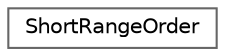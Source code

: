 digraph "Graphical Class Hierarchy"
{
 // LATEX_PDF_SIZE
  bgcolor="transparent";
  edge [fontname=Helvetica,fontsize=10,labelfontname=Helvetica,labelfontsize=10];
  node [fontname=Helvetica,fontsize=10,shape=box,height=0.2,width=0.4];
  rankdir="LR";
  Node0 [id="Node000000",label="ShortRangeOrder",height=0.2,width=0.4,color="grey40", fillcolor="white", style="filled",URL="$classShortRangeOrder.html",tooltip=" "];
}
